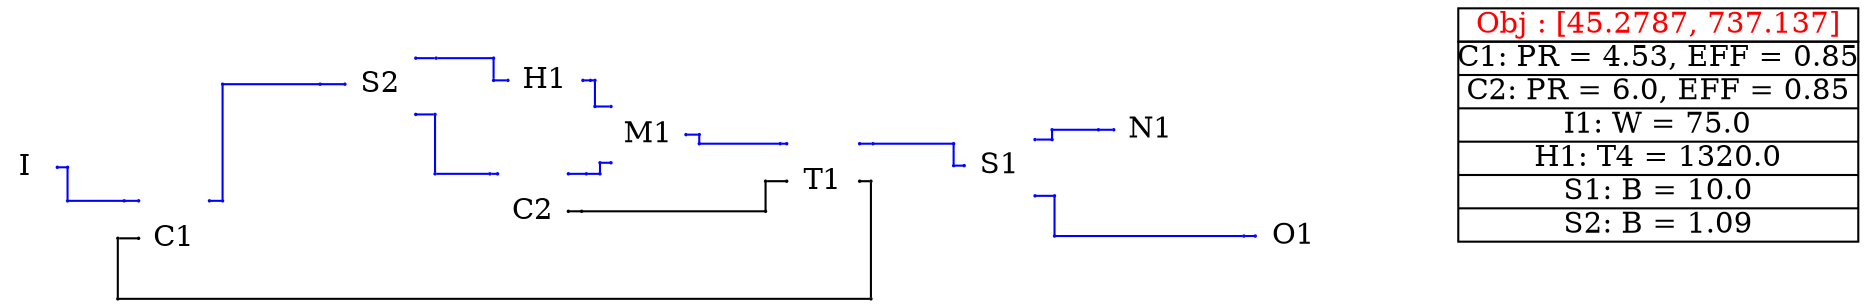 graph sample13 {
	sizeNode1 [label="" color=white fixedsize=true height=0.01 pos="0,0!" shape=point width=0.01]
	sizeNode2 [label="" color=white fixedsize=true height=0.01 pos="8.972222222222221,1.6388888888888888!" shape=point width=0.01]
	configuration [label="{C1:  PR = 4.53, EFF = 0.85|C2:  PR = 6.0, EFF = 0.85|I1:  W = 75.0|H1:  T4 = 1320.0|S1:  B = 10.0|S2:  B = 1.09}" color=black fixedsize=true height=1.3333333333333333 pos="10.972222222222221,0.8194444444444444!" shape=record width=2.6666666666666665]
	obj [label="Obj : [45.2787, 737.137]" color=black fixedsize=true fontcolor=red height=0.2222222222222222 pos="10.972222222222221,1.5972222222222223!" shape=box width=2.6666666666666665]
	graph [layout=neato overlap=true]
	1 [label="" color=white height=0 image="C:\Users\57725\Desktop\work\component\\O.png" pos="8.54251921985268,0.1903342163771596!" shape=box width=0]
	"1Label" [label=O1 color=white fixedsize=true height=0.2222222222222222 pos="8.54251921985268,0.1903342163771596!" shape=box style=filled width=0.2222222222222222]
	2 [label="" color=white height=0 image="C:\Users\57725\Desktop\work\component\\I.png" pos="0.0836270323663048,0.6485803442506448!" shape=box width=0]
	"2Label" [label=I color=white fixedsize=true height=0.2222222222222222 pos="0.0836270323663048,0.6485803442506448!" shape=box style=filled width=0.2222222222222222]
	3 [label="" color=white height=0 image="C:\Users\57725\Desktop\work\component\\C.png" pos="1.0772165178813418,0.17506272021977373!" shape=box width=0]
	"3Label" [label=C1 color=white fixedsize=true height=0.2222222222222222 pos="1.0772165178813418,0.17506272021977373!" shape=box style=filled width=0.2222222222222222]
	4 [label="" color=white height=0 image="C:\Users\57725\Desktop\work\component\\S.png" pos="2.4525536766130362,1.2025177440005739!" shape=box width=0]
	"4Label" [label=S2 color=white fixedsize=true height=0.2222222222222222 pos="2.4525536766130362,1.2025177440005739!" shape=box style=filled width=0.2222222222222222]
	5 [label="" color=white height=0 image="C:\Users\57725\Desktop\work\component\\H.png" pos="3.5531261262802576,1.2280563456941005!" shape=box width=0]
	"5Label" [label=H1 color=white fixedsize=true height=0.2222222222222222 pos="3.5531261262802576,1.2280563456941005!" shape=box style=filled width=0.2222222222222222]
	6 [label="" color=white height=0 image="C:\Users\57725\Desktop\work\component\\C.png" pos="3.469828427386192,0.3551278911813331!" shape=box width=0]
	"6Label" [label=C2 color=white fixedsize=true height=0.2222222222222222 pos="3.469828427386192,0.3551278911813331!" shape=box style=filled width=0.2222222222222222]
	7 [label="" color=white height=0 image="C:\Users\57725\Desktop\work\component\\M.png" pos="4.240145761490343,0.8663498886941193!" shape=box width=0]
	"7Label" [label=M1 color=white fixedsize=true height=0.2222222222222222 pos="4.240145761490343,0.8663498886941193!" shape=box style=filled width=0.2222222222222222]
	8 [label="" color=white height=0 image="C:\Users\57725\Desktop\work\component\\T.png" pos="5.404740920380935,0.5558977464637618!" shape=box width=0]
	"8Label" [label=T1 color=white fixedsize=true height=0.2222222222222222 pos="5.404740920380935,0.5558977464637618!" shape=box style=filled width=0.2222222222222222]
	9 [label="" color=white height=0 image="C:\Users\57725\Desktop\work\component\\S.png" pos="6.58094929714677,0.6597473175783244!" shape=box width=0]
	"9Label" [label=S1 color=white fixedsize=true height=0.2222222222222222 pos="6.58094929714677,0.6597473175783244!" shape=box style=filled width=0.2222222222222222]
	10 [label="" color=white height=0 image="C:\Users\57725\Desktop\work\component\\N.png" pos="7.59188846653401,0.8988051176889689!" shape=box width=0]
	"10Label" [label=N1 color=white fixedsize=true height=0.2222222222222222 pos="7.59188846653401,0.8988051176889689!" shape=box style=filled width=0.2222222222222222]
	"1_e" [label="" color=blue fixedsize=true height=0.01 pos="0.29890481014408254,0.6485803442506448!" shape=point width=0.01]
	"1s_e" [label="" color=blue fixedsize=true height=0.01 pos="0.36729834311862386,0.6485803442506448!" shape=point width=0.01]
	"1_e" -- "1s_e" [color=blue]
	C1_nw [label="" color=blue fixedsize=true height=0.01 pos="0.8411054067702306,0.4250627202197737!" shape=point width=0.01]
	C1t_nw [label="" color=blue fixedsize=true height=0.01 pos="0.7450310281608079,0.4250627202197737!" shape=point width=0.01]
	C1_nw -- C1t_nw [color=blue]
	blankNode52 [label="" color=blue fixedsize=true height=0.01 pos="0.36729834311862386,0.4250627202197737!" shape=point width=0.01]
	"1s_e" -- blankNode52 [color=blue]
	blankNode52 -- C1t_nw [color=blue]
	C1_ne [label="" color=blue fixedsize=true height=0.01 pos="1.313327628992453,0.4250627202197737!" shape=point width=0.01]
	C1s_ne [label="" color=blue fixedsize=true height=0.01 pos="1.4007877206819974,0.4250627202197737!" shape=point width=0.01]
	C1_ne -- C1s_ne [color=blue]
	S2_w [label="" color=blue fixedsize=true height=0.01 pos="2.216442565501925,1.2025177440005739!" shape=point width=0.01]
	S2t_w [label="" color=blue fixedsize=true height=0.01 pos="2.050642438092249,1.2025177440005739!" shape=point width=0.01]
	S2_w -- S2t_w [color=blue]
	blankNode53 [label="" color=blue fixedsize=true height=0.01 pos="1.4007877206819974,1.2025177440005739!" shape=point width=0.01]
	C1s_ne -- blankNode53 [color=blue]
	blankNode53 -- S2t_w [color=blue]
	S2_ne [label="" color=blue fixedsize=true height=0.01 pos="2.6886647877241474,1.376128855111685!" shape=point width=0.01]
	S2s_ne [label="" color=blue fixedsize=true height=0.01 pos="2.8246553862040464,1.376128855111685!" shape=point width=0.01]
	S2_ne -- S2s_ne [color=blue]
	H1_w [label="" color=blue fixedsize=true height=0.01 pos="3.3031261262802576,1.2280563456941005!" shape=point width=0.01]
	H1t_w [label="" color=blue fixedsize=true height=0.01 pos="3.2074891138732595,1.2280563456941005!" shape=point width=0.01]
	H1_w -- H1t_w [color=blue]
	blankNode54 [label="" color=blue fixedsize=true height=0.01 pos="3.2074891138732595,1.376128855111685!" shape=point width=0.01]
	S2s_ne -- blankNode54 [color=blue]
	blankNode54 -- H1t_w [color=blue]
	S2_se [label="" color=blue fixedsize=true height=0.01 pos="2.6886647877241474,1.001128855111685!" shape=point width=0.01]
	S2s_se [label="" color=blue fixedsize=true height=0.01 pos="2.8171754654154046,1.001128855111685!" shape=point width=0.01]
	S2_se -- S2s_se [color=blue]
	C2_nw [label="" color=blue fixedsize=true height=0.01 pos="3.233717316275081,0.6051278911813331!" shape=point width=0.01]
	C2t_nw [label="" color=blue fixedsize=true height=0.01 pos="3.1830659115968096,0.6051278911813331!" shape=point width=0.01]
	C2_nw -- C2t_nw [color=blue]
	blankNode55 [label="" color=blue fixedsize=true height=0.01 pos="2.8171754654154046,0.6051278911813331!" shape=point width=0.01]
	S2s_se -- blankNode55 [color=blue]
	blankNode55 -- C2t_nw [color=blue]
	H1_e [label="" color=blue fixedsize=true height=0.01 pos="3.8031261262802576,1.2280563456941005!" shape=point width=0.01]
	H1s_e [label="" color=blue fixedsize=true height=0.01 pos="3.8534680648826907,1.2280563456941005!" shape=point width=0.01]
	H1_e -- H1s_e [color=blue]
	M1_nw [label="" color=blue fixedsize=true height=0.01 pos="3.9901457614903433,1.0538498886941194!" shape=point width=0.01]
	M1t_nw [label="" color=blue fixedsize=true height=0.01 pos="3.883173020749458,1.0538498886941194!" shape=point width=0.01]
	M1_nw -- M1t_nw [color=blue]
	blankNode56 [label="" color=blue fixedsize=true height=0.01 pos="3.883173020749458,1.2280563456941005!" shape=point width=0.01]
	H1s_e -- blankNode56 [color=blue]
	blankNode56 -- M1t_nw [color=blue]
	M1_e [label="" color=blue fixedsize=true height=0.01 pos="4.490145761490343,0.8663498886941193!" shape=point width=0.01]
	M1s_e [label="" color=blue fixedsize=true height=0.01 pos="4.5787296085037035,0.8663498886941193!" shape=point width=0.01]
	M1_e -- M1s_e [color=blue]
	T1_nw [label="" color=blue fixedsize=true height=0.01 pos="5.16168536482538,0.8058977464637618!" shape=point width=0.01]
	T1t_nw [label="" color=blue fixedsize=true height=0.01 pos="5.11873966865077,0.8058977464637618!" shape=point width=0.01]
	T1_nw -- T1t_nw [color=blue]
	blankNode57 [label="" color=blue fixedsize=true height=0.01 pos="4.5787296085037035,0.8058977464637618!" shape=point width=0.01]
	M1s_e -- blankNode57 [color=blue]
	blankNode57 -- T1t_nw [color=blue]
	T1_ne [label="" color=blue fixedsize=true height=0.01 pos="5.647796475936492,0.8058977464637618!" shape=point width=0.01]
	T1s_ne [label="" color=blue fixedsize=true height=0.01 pos="5.736049714912007,0.8058977464637618!" shape=point width=0.01]
	T1_ne -- T1s_ne [color=blue]
	S1_w [label="" color=blue fixedsize=true height=0.01 pos="6.344838186035659,0.6597473175783244!" shape=point width=0.01]
	S1t_w [label="" color=blue fixedsize=true height=0.01 pos="6.274380998011711,0.6597473175783244!" shape=point width=0.01]
	S1_w -- S1t_w [color=blue]
	blankNode58 [label="" color=blue fixedsize=true height=0.01 pos="6.274380998011711,0.8058977464637618!" shape=point width=0.01]
	T1s_ne -- blankNode58 [color=blue]
	blankNode58 -- S1t_w [color=blue]
	C2_ne [label="" color=blue fixedsize=true height=0.01 pos="3.7059395384973026,0.6051278911813331!" shape=point width=0.01]
	C2s_ne [label="" color=blue fixedsize=true height=0.01 pos="3.8260810711947766,0.6051278911813331!" shape=point width=0.01]
	C2_ne -- C2s_ne [color=blue]
	M1_sw [label="" color=blue fixedsize=true height=0.01 pos="3.9901457614903433,0.6788498886941193!" shape=point width=0.01]
	M1t_sw [label="" color=blue fixedsize=true height=0.01 pos="3.9168086799077053,0.6788498886941193!" shape=point width=0.01]
	M1_sw -- M1t_sw [color=blue]
	blankNode59 [label="" color=blue fixedsize=true height=0.01 pos="3.9168086799077053,0.6051278911813331!" shape=point width=0.01]
	C2s_ne -- blankNode59 [color=blue]
	blankNode59 -- M1t_sw [color=blue]
	C2_e [label="" color=black fixedsize=true height=0.01 pos="3.7059395384973026,0.3551278911813331!" shape=point width=0.01]
	C2s_e [label="" color=black fixedsize=true height=0.01 pos="3.7948157248565337,0.3551278911813331!" shape=point width=0.01]
	C2_e -- C2s_e [color=black]
	T1_w [label="" color=black fixedsize=true height=0.01 pos="5.16168536482538,0.5558977464637618!" shape=point width=0.01]
	T1t_w [label="" color=black fixedsize=true height=0.01 pos="5.020700838605647,0.5558977464637618!" shape=point width=0.01]
	T1_w -- T1t_w [color=black]
	blankNode60 [label="" color=black fixedsize=true height=0.01 pos="5.020700838605647,0.3551278911813331!" shape=point width=0.01]
	C2s_e -- blankNode60 [color=black]
	blankNode60 -- T1t_w [color=black]
	S1_ne [label="" color=blue fixedsize=true height=0.01 pos="6.817060408257881,0.8333584286894357!" shape=point width=0.01]
	S1s_ne [label="" color=blue fixedsize=true height=0.01 pos="6.93077838329355,0.8333584286894357!" shape=point width=0.01]
	S1_ne -- S1s_ne [color=blue]
	N1_w [label="" color=blue fixedsize=true height=0.01 pos="7.34188846653401,0.8988051176889689!" shape=point width=0.01]
	N1t_w [label="" color=blue fixedsize=true height=0.01 pos="7.24002961719946,0.8988051176889689!" shape=point width=0.01]
	N1_w -- N1t_w [color=blue]
	blankNode61 [label="" color=blue fixedsize=true height=0.01 pos="6.93077838329355,0.8988051176889689!" shape=point width=0.01]
	S1s_ne -- blankNode61 [color=blue]
	blankNode61 -- N1t_w [color=blue]
	S1_se [label="" color=blue fixedsize=true height=0.01 pos="6.817060408257881,0.45835842868943555!" shape=point width=0.01]
	S1s_se [label="" color=blue fixedsize=true height=0.01 pos="6.947086810284961,0.45835842868943555!" shape=point width=0.01]
	S1_se -- S1s_se [color=blue]
	"2_w" [label="" color=blue fixedsize=true height=0.01 pos="8.285574775408236,0.1903342163771596!" shape=point width=0.01]
	"2t_w" [label="" color=blue fixedsize=true height=0.01 pos="8.20951846239658,0.1903342163771596!" shape=point width=0.01]
	"2_w" -- "2t_w" [color=blue]
	blankNode62 [label="" color=blue fixedsize=true height=0.01 pos="6.947086810284961,0.1903342163771596!" shape=point width=0.01]
	S1s_se -- blankNode62 [color=blue]
	blankNode62 -- "2t_w" [color=blue]
	C1_w [label="" color=black fixedsize=true height=0.01 pos="0.8411054067702306,0.17506272021977373!" shape=point width=0.01]
	C1s_w [label="" color=black fixedsize=true height=0.01 pos="0.7023073142532978,0.17506272021977373!" shape=point width=0.01]
	C1_w -- C1s_w [color=black]
	T1_e [label="" color=black fixedsize=true height=0.01 pos="5.647796475936492,0.5558977464637618!" shape=point width=0.01]
	T1t_e [label="" color=black fixedsize=true height=0.01 pos="5.723144671256072,0.5558977464637618!" shape=point width=0.01]
	T1_e -- T1t_e [color=black]
	blankNode63 [label="" color=black fixedsize=true height=0.01 pos="0.7023073142532978,-0.22843442359258662!" shape=point width=0.01]
	blankNode64 [label="" color=black fixedsize=true height=0.01 pos="5.723144671256072,-0.22843442359258662!" shape=point width=0.01]
	C1s_w -- blankNode63 [color=black]
	blankNode63 -- blankNode64 [color=black]
	blankNode64 -- T1t_e [color=black]
}
